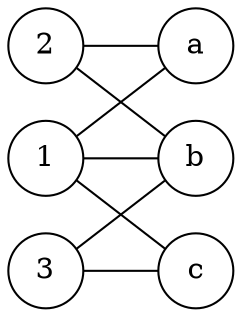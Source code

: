 strict graph G {
    rankdir="LR";
    1 [pin=true,pos="0,3!",shape="circle"];
    2 [pin=true,pos="0,2!",shape="circle"];
    3 [pin=true,pos="0,1!",shape="circle"];
    a [pin=true,pos="1,3!",shape="circle"];
    b [pin=true,pos="1,2!",shape="circle"];
    c [pin=true,pos="1,1!",shape="circle"];

    1 -- a
    1 -- b
    1 -- c
    2 -- a
    2 -- b
    3 -- b
    3 -- c
}
